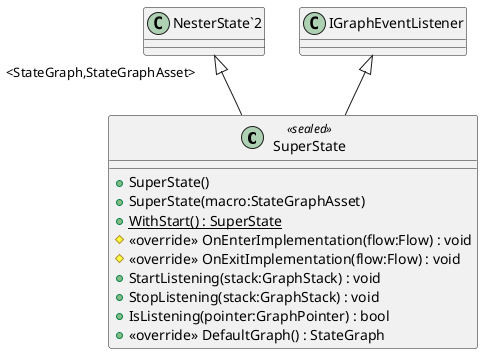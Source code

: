 @startuml
class SuperState <<sealed>> {
    + SuperState()
    + SuperState(macro:StateGraphAsset)
    + {static} WithStart() : SuperState
    # <<override>> OnEnterImplementation(flow:Flow) : void
    # <<override>> OnExitImplementation(flow:Flow) : void
    + StartListening(stack:GraphStack) : void
    + StopListening(stack:GraphStack) : void
    + IsListening(pointer:GraphPointer) : bool
    + <<override>> DefaultGraph() : StateGraph
}
"NesterState`2" "<StateGraph,StateGraphAsset>" <|-- SuperState
IGraphEventListener <|-- SuperState
@enduml
